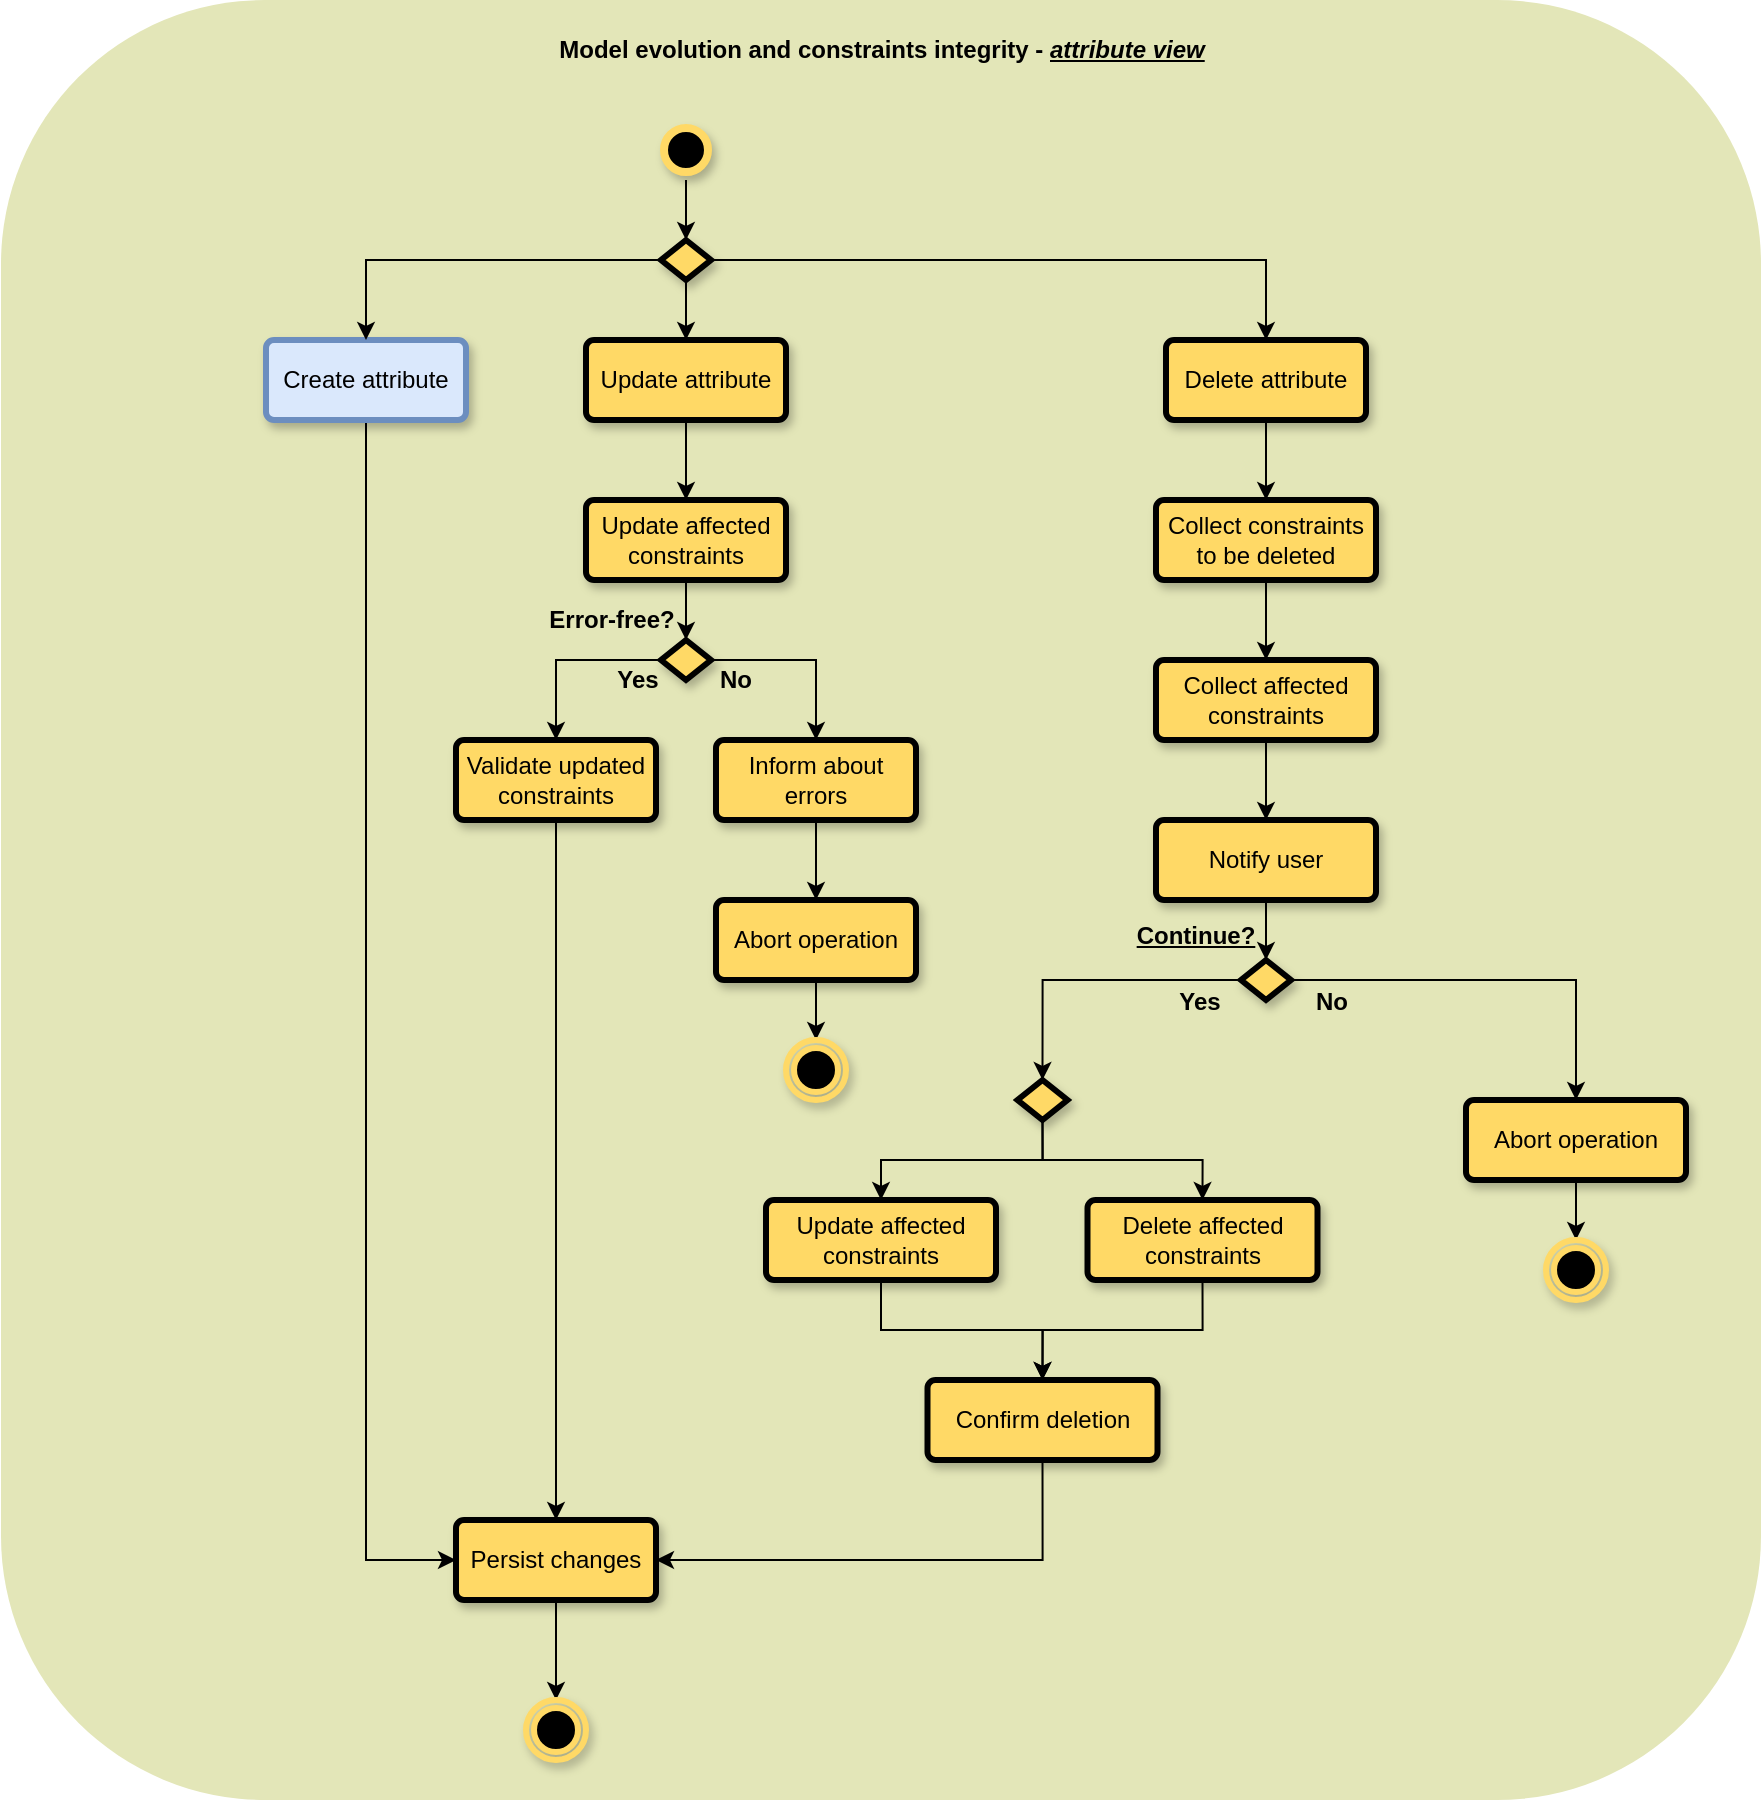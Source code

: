 <mxfile version="20.7.4" type="device"><diagram id="CcvB-RBbvjUk7hUdxzHP" name="Page-1"><mxGraphModel dx="1434" dy="1877" grid="1" gridSize="10" guides="1" tooltips="1" connect="1" arrows="1" fold="1" page="1" pageScale="1" pageWidth="850" pageHeight="1100" math="0" shadow="0"><root><mxCell id="0"/><mxCell id="1" parent="0"/><mxCell id="bsLerjSIiyDwTBdKJVfi-58" value="" style="rounded=1;whiteSpace=wrap;html=1;shadow=0;sketch=0;strokeColor=none;strokeWidth=4;fillColor=#E3E6B8;gradientColor=none;" parent="1" vertex="1"><mxGeometry x="67.5" width="880" height="900" as="geometry"/></mxCell><mxCell id="bsLerjSIiyDwTBdKJVfi-9" style="edgeStyle=orthogonalEdgeStyle;rounded=0;orthogonalLoop=1;jettySize=auto;html=1;exitX=0.5;exitY=1;exitDx=0;exitDy=0;entryX=0.5;entryY=0;entryDx=0;entryDy=0;" parent="1" source="bsLerjSIiyDwTBdKJVfi-1" target="bsLerjSIiyDwTBdKJVfi-6" edge="1"><mxGeometry relative="1" as="geometry"/></mxCell><mxCell id="bsLerjSIiyDwTBdKJVfi-1" value="" style="ellipse;html=1;shape=startState;fillColor=#000000;strokeColor=#FFD966;strokeWidth=4;shadow=1;" parent="1" vertex="1"><mxGeometry x="395" y="60" width="30" height="30" as="geometry"/></mxCell><mxCell id="bsLerjSIiyDwTBdKJVfi-13" style="edgeStyle=orthogonalEdgeStyle;rounded=0;orthogonalLoop=1;jettySize=auto;html=1;exitX=0.5;exitY=1;exitDx=0;exitDy=0;entryX=0.5;entryY=0;entryDx=0;entryDy=0;" parent="1" source="bsLerjSIiyDwTBdKJVfi-2" target="bsLerjSIiyDwTBdKJVfi-5" edge="1"><mxGeometry relative="1" as="geometry"/></mxCell><mxCell id="bsLerjSIiyDwTBdKJVfi-2" value="Update attribute" style="rounded=1;arcSize=10;whiteSpace=wrap;html=1;align=center;strokeColor=#000000;strokeWidth=3;fillColor=#FFD966;perimeterSpacing=0;shadow=1;" parent="1" vertex="1"><mxGeometry x="360" y="170" width="100" height="40" as="geometry"/></mxCell><mxCell id="bsLerjSIiyDwTBdKJVfi-32" style="edgeStyle=orthogonalEdgeStyle;rounded=0;orthogonalLoop=1;jettySize=auto;html=1;exitX=0.5;exitY=1;exitDx=0;exitDy=0;entryX=0;entryY=0.5;entryDx=0;entryDy=0;" parent="1" source="bsLerjSIiyDwTBdKJVfi-3" target="bsLerjSIiyDwTBdKJVfi-23" edge="1"><mxGeometry relative="1" as="geometry"/></mxCell><mxCell id="bsLerjSIiyDwTBdKJVfi-3" value="Create attribute" style="rounded=1;arcSize=10;whiteSpace=wrap;html=1;align=center;strokeColor=#6c8ebf;strokeWidth=3;fillColor=#dae8fc;perimeterSpacing=0;shadow=1;" parent="1" vertex="1"><mxGeometry x="200" y="170" width="100" height="40" as="geometry"/></mxCell><mxCell id="bsLerjSIiyDwTBdKJVfi-34" style="edgeStyle=orthogonalEdgeStyle;rounded=0;orthogonalLoop=1;jettySize=auto;html=1;exitX=0.5;exitY=1;exitDx=0;exitDy=0;entryX=0.5;entryY=0;entryDx=0;entryDy=0;" parent="1" source="bsLerjSIiyDwTBdKJVfi-4" target="bsLerjSIiyDwTBdKJVfi-24" edge="1"><mxGeometry relative="1" as="geometry"/></mxCell><mxCell id="bsLerjSIiyDwTBdKJVfi-4" value="Delete attribute" style="rounded=1;arcSize=10;whiteSpace=wrap;html=1;align=center;strokeColor=#000000;strokeWidth=3;fillColor=#FFD966;perimeterSpacing=0;shadow=1;" parent="1" vertex="1"><mxGeometry x="650" y="170" width="100" height="40" as="geometry"/></mxCell><mxCell id="bsLerjSIiyDwTBdKJVfi-15" style="edgeStyle=orthogonalEdgeStyle;rounded=0;orthogonalLoop=1;jettySize=auto;html=1;exitX=0.5;exitY=1;exitDx=0;exitDy=0;entryX=0.5;entryY=0;entryDx=0;entryDy=0;" parent="1" source="bsLerjSIiyDwTBdKJVfi-5" target="bsLerjSIiyDwTBdKJVfi-14" edge="1"><mxGeometry relative="1" as="geometry"/></mxCell><mxCell id="bsLerjSIiyDwTBdKJVfi-5" value="Update affected constraints&lt;span style=&quot;color: rgba(0, 0, 0, 0); font-family: monospace; font-size: 0px; text-align: start;&quot;&gt;%3CmxGraphModel%3E%3Croot%3E%3CmxCell%20id%3D%220%22%2F%3E%3CmxCell%20id%3D%221%22%20parent%3D%220%22%2F%3E%3CmxCell%20id%3D%222%22%20value%3D%22%22%20style%3D%22rhombus%3BwhiteSpace%3Dwrap%3Bhtml%3D1%3BfillColor%3D%23FFD966%3BstrokeColor%3D%23000000%3BstrokeWidth%3D3%3Bshadow%3D1%3B%22%20vertex%3D%221%22%20parent%3D%221%22%3E%3CmxGeometry%20x%3D%22413%22%20y%3D%22180%22%20width%3D%2225%22%20height%3D%2220%22%20as%3D%22geometry%22%2F%3E%3C%2FmxCell%3E%3C%2Froot%3E%3C%2FmxGraphModel%3E&lt;/span&gt;" style="rounded=1;arcSize=10;whiteSpace=wrap;html=1;align=center;strokeColor=#000000;strokeWidth=3;fillColor=#FFD966;perimeterSpacing=0;shadow=1;" parent="1" vertex="1"><mxGeometry x="360" y="250" width="100" height="40" as="geometry"/></mxCell><mxCell id="bsLerjSIiyDwTBdKJVfi-10" style="edgeStyle=orthogonalEdgeStyle;rounded=0;orthogonalLoop=1;jettySize=auto;html=1;exitX=0;exitY=0.5;exitDx=0;exitDy=0;entryX=0.5;entryY=0;entryDx=0;entryDy=0;" parent="1" source="bsLerjSIiyDwTBdKJVfi-6" target="bsLerjSIiyDwTBdKJVfi-3" edge="1"><mxGeometry relative="1" as="geometry"/></mxCell><mxCell id="bsLerjSIiyDwTBdKJVfi-11" style="edgeStyle=orthogonalEdgeStyle;rounded=0;orthogonalLoop=1;jettySize=auto;html=1;exitX=0.5;exitY=1;exitDx=0;exitDy=0;entryX=0.5;entryY=0;entryDx=0;entryDy=0;" parent="1" source="bsLerjSIiyDwTBdKJVfi-6" target="bsLerjSIiyDwTBdKJVfi-2" edge="1"><mxGeometry relative="1" as="geometry"/></mxCell><mxCell id="bsLerjSIiyDwTBdKJVfi-12" style="edgeStyle=orthogonalEdgeStyle;rounded=0;orthogonalLoop=1;jettySize=auto;html=1;exitX=1;exitY=0.5;exitDx=0;exitDy=0;entryX=0.5;entryY=0;entryDx=0;entryDy=0;" parent="1" source="bsLerjSIiyDwTBdKJVfi-6" target="bsLerjSIiyDwTBdKJVfi-4" edge="1"><mxGeometry relative="1" as="geometry"/></mxCell><mxCell id="bsLerjSIiyDwTBdKJVfi-6" value="" style="rhombus;whiteSpace=wrap;html=1;fillColor=#FFD966;strokeColor=#000000;strokeWidth=3;shadow=1;" parent="1" vertex="1"><mxGeometry x="397.5" y="120" width="25" height="20" as="geometry"/></mxCell><mxCell id="bsLerjSIiyDwTBdKJVfi-33" style="edgeStyle=orthogonalEdgeStyle;rounded=0;orthogonalLoop=1;jettySize=auto;html=1;exitX=0.5;exitY=1;exitDx=0;exitDy=0;entryX=0.5;entryY=0;entryDx=0;entryDy=0;" parent="1" source="bsLerjSIiyDwTBdKJVfi-7" target="bsLerjSIiyDwTBdKJVfi-23" edge="1"><mxGeometry relative="1" as="geometry"><Array as="points"><mxPoint x="345" y="750"/></Array></mxGeometry></mxCell><mxCell id="bsLerjSIiyDwTBdKJVfi-7" value="Validate updated constraints&lt;span style=&quot;color: rgba(0, 0, 0, 0); font-family: monospace; font-size: 0px; text-align: start;&quot;&gt;%3CmxGraphModel%3E%3Croot%3E%3CmxCell%20id%3D%220%22%2F%3E%3CmxCell%20id%3D%221%22%20parent%3D%220%22%2F%3E%3CmxCell%20id%3D%222%22%20value%3D%22%22%20style%3D%22rhombus%3BwhiteSpace%3Dwrap%3Bhtml%3D1%3BfillColor%3D%23FFD966%3BstrokeColor%3D%23000000%3BstrokeWidth%3D3%3Bshadow%3D1%3B%22%20vertex%3D%221%22%20parent%3D%221%22%3E%3CmxGeometry%20x%3D%22413%22%20y%3D%22180%22%20width%3D%2225%22%20height%3D%2220%22%20as%3D%22geometry%22%2F%3E%3C%2FmxCell%3E%3C%2Froot%3E%3C%2FmxGraphModel%3E&lt;/span&gt;" style="rounded=1;arcSize=10;whiteSpace=wrap;html=1;align=center;strokeColor=#000000;strokeWidth=3;fillColor=#FFD966;perimeterSpacing=0;shadow=1;" parent="1" vertex="1"><mxGeometry x="295" y="370" width="100" height="40" as="geometry"/></mxCell><mxCell id="bsLerjSIiyDwTBdKJVfi-19" style="edgeStyle=orthogonalEdgeStyle;rounded=0;orthogonalLoop=1;jettySize=auto;html=1;exitX=0.5;exitY=1;exitDx=0;exitDy=0;entryX=0.5;entryY=0;entryDx=0;entryDy=0;" parent="1" source="bsLerjSIiyDwTBdKJVfi-8" target="bsLerjSIiyDwTBdKJVfi-18" edge="1"><mxGeometry relative="1" as="geometry"/></mxCell><mxCell id="bsLerjSIiyDwTBdKJVfi-8" value="Inform about errors" style="rounded=1;arcSize=10;whiteSpace=wrap;html=1;align=center;strokeColor=#000000;strokeWidth=3;fillColor=#FFD966;perimeterSpacing=0;shadow=1;" parent="1" vertex="1"><mxGeometry x="425" y="370" width="100" height="40" as="geometry"/></mxCell><mxCell id="bsLerjSIiyDwTBdKJVfi-16" style="edgeStyle=orthogonalEdgeStyle;rounded=0;orthogonalLoop=1;jettySize=auto;html=1;exitX=0;exitY=0.5;exitDx=0;exitDy=0;entryX=0.5;entryY=0;entryDx=0;entryDy=0;" parent="1" source="bsLerjSIiyDwTBdKJVfi-14" target="bsLerjSIiyDwTBdKJVfi-7" edge="1"><mxGeometry relative="1" as="geometry"/></mxCell><mxCell id="bsLerjSIiyDwTBdKJVfi-17" style="edgeStyle=orthogonalEdgeStyle;rounded=0;orthogonalLoop=1;jettySize=auto;html=1;exitX=1;exitY=0.5;exitDx=0;exitDy=0;entryX=0.5;entryY=0;entryDx=0;entryDy=0;" parent="1" source="bsLerjSIiyDwTBdKJVfi-14" target="bsLerjSIiyDwTBdKJVfi-8" edge="1"><mxGeometry relative="1" as="geometry"/></mxCell><mxCell id="bsLerjSIiyDwTBdKJVfi-14" value="" style="rhombus;whiteSpace=wrap;html=1;fillColor=#FFD966;strokeColor=#000000;strokeWidth=3;shadow=1;" parent="1" vertex="1"><mxGeometry x="397.5" y="320" width="25" height="20" as="geometry"/></mxCell><mxCell id="bsLerjSIiyDwTBdKJVfi-52" style="edgeStyle=orthogonalEdgeStyle;rounded=0;jumpStyle=line;orthogonalLoop=1;jettySize=auto;html=1;exitX=0.5;exitY=1;exitDx=0;exitDy=0;entryX=0.5;entryY=0;entryDx=0;entryDy=0;" parent="1" source="bsLerjSIiyDwTBdKJVfi-18" target="bsLerjSIiyDwTBdKJVfi-51" edge="1"><mxGeometry relative="1" as="geometry"/></mxCell><mxCell id="bsLerjSIiyDwTBdKJVfi-18" value="Abort operation" style="rounded=1;arcSize=10;whiteSpace=wrap;html=1;align=center;strokeColor=#000000;strokeWidth=3;fillColor=#FFD966;perimeterSpacing=0;shadow=1;" parent="1" vertex="1"><mxGeometry x="425" y="450" width="100" height="40" as="geometry"/></mxCell><mxCell id="bsLerjSIiyDwTBdKJVfi-20" value="&lt;b&gt;Error-free?&lt;/b&gt;" style="text;html=1;strokeColor=none;fillColor=none;align=center;verticalAlign=middle;whiteSpace=wrap;rounded=0;" parent="1" vertex="1"><mxGeometry x="340" y="295" width="66" height="30" as="geometry"/></mxCell><mxCell id="bsLerjSIiyDwTBdKJVfi-21" value="&lt;b&gt;Yes&lt;/b&gt;" style="text;html=1;strokeColor=none;fillColor=none;align=center;verticalAlign=middle;whiteSpace=wrap;rounded=0;" parent="1" vertex="1"><mxGeometry x="366" y="325" width="40" height="30" as="geometry"/></mxCell><mxCell id="bsLerjSIiyDwTBdKJVfi-22" value="&lt;b&gt;No&lt;/b&gt;" style="text;html=1;strokeColor=none;fillColor=none;align=center;verticalAlign=middle;whiteSpace=wrap;rounded=0;" parent="1" vertex="1"><mxGeometry x="415" y="325" width="40" height="30" as="geometry"/></mxCell><mxCell id="bsLerjSIiyDwTBdKJVfi-49" style="edgeStyle=orthogonalEdgeStyle;rounded=0;orthogonalLoop=1;jettySize=auto;html=1;exitX=0.5;exitY=1;exitDx=0;exitDy=0;entryX=0.5;entryY=0;entryDx=0;entryDy=0;" parent="1" source="bsLerjSIiyDwTBdKJVfi-23" target="bsLerjSIiyDwTBdKJVfi-48" edge="1"><mxGeometry relative="1" as="geometry"/></mxCell><mxCell id="bsLerjSIiyDwTBdKJVfi-23" value="Persist changes" style="rounded=1;arcSize=10;whiteSpace=wrap;html=1;align=center;strokeColor=#000000;strokeWidth=3;fillColor=#FFD966;perimeterSpacing=0;shadow=1;" parent="1" vertex="1"><mxGeometry x="295" y="760" width="100" height="40" as="geometry"/></mxCell><mxCell id="bsLerjSIiyDwTBdKJVfi-35" style="edgeStyle=orthogonalEdgeStyle;rounded=0;orthogonalLoop=1;jettySize=auto;html=1;exitX=0.5;exitY=1;exitDx=0;exitDy=0;entryX=0.5;entryY=0;entryDx=0;entryDy=0;" parent="1" source="bsLerjSIiyDwTBdKJVfi-24" target="bsLerjSIiyDwTBdKJVfi-25" edge="1"><mxGeometry relative="1" as="geometry"/></mxCell><mxCell id="bsLerjSIiyDwTBdKJVfi-24" value="Collect constraints to be deleted" style="rounded=1;arcSize=10;whiteSpace=wrap;html=1;align=center;strokeColor=#000000;strokeWidth=3;fillColor=#FFD966;perimeterSpacing=0;shadow=1;" parent="1" vertex="1"><mxGeometry x="645" y="250" width="110" height="40" as="geometry"/></mxCell><mxCell id="bsLerjSIiyDwTBdKJVfi-36" style="edgeStyle=orthogonalEdgeStyle;rounded=0;orthogonalLoop=1;jettySize=auto;html=1;exitX=0.5;exitY=1;exitDx=0;exitDy=0;entryX=0.5;entryY=0;entryDx=0;entryDy=0;" parent="1" source="bsLerjSIiyDwTBdKJVfi-25" target="bsLerjSIiyDwTBdKJVfi-26" edge="1"><mxGeometry relative="1" as="geometry"/></mxCell><mxCell id="bsLerjSIiyDwTBdKJVfi-25" value="Collect affected constraints" style="rounded=1;arcSize=10;whiteSpace=wrap;html=1;align=center;strokeColor=#000000;strokeWidth=3;fillColor=#FFD966;perimeterSpacing=0;shadow=1;" parent="1" vertex="1"><mxGeometry x="645" y="330" width="110" height="40" as="geometry"/></mxCell><mxCell id="bsLerjSIiyDwTBdKJVfi-37" style="edgeStyle=orthogonalEdgeStyle;rounded=0;orthogonalLoop=1;jettySize=auto;html=1;exitX=0.5;exitY=1;exitDx=0;exitDy=0;entryX=0.5;entryY=0;entryDx=0;entryDy=0;" parent="1" source="bsLerjSIiyDwTBdKJVfi-26" target="bsLerjSIiyDwTBdKJVfi-27" edge="1"><mxGeometry relative="1" as="geometry"/></mxCell><mxCell id="bsLerjSIiyDwTBdKJVfi-26" value="Notify user" style="rounded=1;arcSize=10;whiteSpace=wrap;html=1;align=center;strokeColor=#000000;strokeWidth=3;fillColor=#FFD966;perimeterSpacing=0;shadow=1;" parent="1" vertex="1"><mxGeometry x="645" y="410" width="110" height="40" as="geometry"/></mxCell><mxCell id="bsLerjSIiyDwTBdKJVfi-41" style="edgeStyle=orthogonalEdgeStyle;rounded=0;orthogonalLoop=1;jettySize=auto;html=1;exitX=0;exitY=0.5;exitDx=0;exitDy=0;entryX=0.5;entryY=0;entryDx=0;entryDy=0;" parent="1" source="bsLerjSIiyDwTBdKJVfi-27" target="bsLerjSIiyDwTBdKJVfi-40" edge="1"><mxGeometry relative="1" as="geometry"/></mxCell><mxCell id="bsLerjSIiyDwTBdKJVfi-42" style="edgeStyle=orthogonalEdgeStyle;rounded=0;orthogonalLoop=1;jettySize=auto;html=1;exitX=1;exitY=0.5;exitDx=0;exitDy=0;entryX=0.5;entryY=0;entryDx=0;entryDy=0;" parent="1" source="bsLerjSIiyDwTBdKJVfi-27" target="bsLerjSIiyDwTBdKJVfi-28" edge="1"><mxGeometry relative="1" as="geometry"/></mxCell><mxCell id="bsLerjSIiyDwTBdKJVfi-27" value="" style="rhombus;whiteSpace=wrap;html=1;fillColor=#FFD966;strokeColor=#000000;strokeWidth=3;shadow=1;" parent="1" vertex="1"><mxGeometry x="687.5" y="480" width="25" height="20" as="geometry"/></mxCell><mxCell id="bsLerjSIiyDwTBdKJVfi-54" style="edgeStyle=orthogonalEdgeStyle;rounded=0;jumpStyle=line;orthogonalLoop=1;jettySize=auto;html=1;exitX=0.5;exitY=1;exitDx=0;exitDy=0;entryX=0.5;entryY=0;entryDx=0;entryDy=0;" parent="1" source="bsLerjSIiyDwTBdKJVfi-28" target="bsLerjSIiyDwTBdKJVfi-53" edge="1"><mxGeometry relative="1" as="geometry"/></mxCell><mxCell id="bsLerjSIiyDwTBdKJVfi-28" value="Abort operation" style="rounded=1;arcSize=10;whiteSpace=wrap;html=1;align=center;strokeColor=#000000;strokeWidth=3;fillColor=#FFD966;perimeterSpacing=0;shadow=1;" parent="1" vertex="1"><mxGeometry x="800" y="550" width="110" height="40" as="geometry"/></mxCell><mxCell id="bsLerjSIiyDwTBdKJVfi-45" style="edgeStyle=orthogonalEdgeStyle;rounded=0;orthogonalLoop=1;jettySize=auto;html=1;exitX=0.5;exitY=1;exitDx=0;exitDy=0;entryX=0.5;entryY=0;entryDx=0;entryDy=0;" parent="1" source="bsLerjSIiyDwTBdKJVfi-29" target="bsLerjSIiyDwTBdKJVfi-31" edge="1"><mxGeometry relative="1" as="geometry"/></mxCell><mxCell id="bsLerjSIiyDwTBdKJVfi-29" value="Update affected constraints" style="rounded=1;arcSize=10;whiteSpace=wrap;html=1;align=center;strokeColor=#000000;strokeWidth=3;fillColor=#FFD966;perimeterSpacing=0;shadow=1;" parent="1" vertex="1"><mxGeometry x="450" y="600" width="115" height="40" as="geometry"/></mxCell><mxCell id="bsLerjSIiyDwTBdKJVfi-46" style="edgeStyle=orthogonalEdgeStyle;rounded=0;orthogonalLoop=1;jettySize=auto;html=1;exitX=0.5;exitY=1;exitDx=0;exitDy=0;entryX=0.5;entryY=0;entryDx=0;entryDy=0;" parent="1" source="bsLerjSIiyDwTBdKJVfi-30" target="bsLerjSIiyDwTBdKJVfi-31" edge="1"><mxGeometry relative="1" as="geometry"/></mxCell><mxCell id="bsLerjSIiyDwTBdKJVfi-30" value="Delete affected constraints" style="rounded=1;arcSize=10;whiteSpace=wrap;html=1;align=center;strokeColor=#000000;strokeWidth=3;fillColor=#FFD966;perimeterSpacing=0;shadow=1;" parent="1" vertex="1"><mxGeometry x="610.75" y="600" width="115" height="40" as="geometry"/></mxCell><mxCell id="bsLerjSIiyDwTBdKJVfi-47" style="edgeStyle=orthogonalEdgeStyle;rounded=0;orthogonalLoop=1;jettySize=auto;html=1;exitX=0.5;exitY=1;exitDx=0;exitDy=0;entryX=1;entryY=0.5;entryDx=0;entryDy=0;jumpStyle=line;" parent="1" source="bsLerjSIiyDwTBdKJVfi-31" target="bsLerjSIiyDwTBdKJVfi-23" edge="1"><mxGeometry relative="1" as="geometry"/></mxCell><mxCell id="bsLerjSIiyDwTBdKJVfi-31" value="Confirm deletion" style="rounded=1;arcSize=10;whiteSpace=wrap;html=1;align=center;strokeColor=#000000;strokeWidth=3;fillColor=#FFD966;perimeterSpacing=0;shadow=1;" parent="1" vertex="1"><mxGeometry x="530.75" y="690" width="115" height="40" as="geometry"/></mxCell><mxCell id="bsLerjSIiyDwTBdKJVfi-43" style="edgeStyle=orthogonalEdgeStyle;rounded=0;orthogonalLoop=1;jettySize=auto;html=1;exitX=0.5;exitY=1;exitDx=0;exitDy=0;entryX=0.5;entryY=0;entryDx=0;entryDy=0;" parent="1" source="bsLerjSIiyDwTBdKJVfi-40" target="bsLerjSIiyDwTBdKJVfi-29" edge="1"><mxGeometry relative="1" as="geometry"/></mxCell><mxCell id="bsLerjSIiyDwTBdKJVfi-44" style="edgeStyle=orthogonalEdgeStyle;rounded=0;orthogonalLoop=1;jettySize=auto;html=1;exitX=0.5;exitY=1;exitDx=0;exitDy=0;entryX=0.5;entryY=0;entryDx=0;entryDy=0;" parent="1" source="bsLerjSIiyDwTBdKJVfi-40" target="bsLerjSIiyDwTBdKJVfi-30" edge="1"><mxGeometry relative="1" as="geometry"/></mxCell><mxCell id="bsLerjSIiyDwTBdKJVfi-40" value="" style="rhombus;whiteSpace=wrap;html=1;fillColor=#FFD966;strokeColor=#000000;strokeWidth=3;shadow=1;" parent="1" vertex="1"><mxGeometry x="575.75" y="540" width="25" height="20" as="geometry"/></mxCell><mxCell id="bsLerjSIiyDwTBdKJVfi-48" value="" style="ellipse;html=1;shape=endState;fillColor=#000000;strokeColor=#FFD966;strokeWidth=3;shadow=1;" parent="1" vertex="1"><mxGeometry x="330" y="850" width="30" height="30" as="geometry"/></mxCell><mxCell id="bsLerjSIiyDwTBdKJVfi-51" value="" style="ellipse;html=1;shape=endState;fillColor=#000000;strokeColor=#FFD966;strokeWidth=3;shadow=1;" parent="1" vertex="1"><mxGeometry x="460" y="520" width="30" height="30" as="geometry"/></mxCell><mxCell id="bsLerjSIiyDwTBdKJVfi-53" value="" style="ellipse;html=1;shape=endState;fillColor=#000000;strokeColor=#FFD966;strokeWidth=3;shadow=1;" parent="1" vertex="1"><mxGeometry x="840" y="620" width="30" height="30" as="geometry"/></mxCell><mxCell id="bsLerjSIiyDwTBdKJVfi-55" value="&lt;b&gt;&lt;u&gt;Continue?&lt;/u&gt;&lt;/b&gt;" style="text;html=1;strokeColor=none;fillColor=none;align=center;verticalAlign=middle;whiteSpace=wrap;rounded=0;" parent="1" vertex="1"><mxGeometry x="610" y="453" width="110" height="30" as="geometry"/></mxCell><mxCell id="bsLerjSIiyDwTBdKJVfi-56" value="&lt;b&gt;Yes&lt;/b&gt;" style="text;html=1;strokeColor=none;fillColor=none;align=center;verticalAlign=middle;whiteSpace=wrap;rounded=0;" parent="1" vertex="1"><mxGeometry x="647" y="486" width="40" height="30" as="geometry"/></mxCell><mxCell id="bsLerjSIiyDwTBdKJVfi-57" value="&lt;b&gt;No&lt;/b&gt;" style="text;html=1;strokeColor=none;fillColor=none;align=center;verticalAlign=middle;whiteSpace=wrap;rounded=0;" parent="1" vertex="1"><mxGeometry x="713" y="486" width="40" height="30" as="geometry"/></mxCell><mxCell id="bsLerjSIiyDwTBdKJVfi-59" value="&lt;b&gt;Model evolution and constraints integrity - &lt;i&gt;&lt;u&gt;attribute view&lt;/u&gt;&lt;/i&gt;&lt;/b&gt;" style="text;html=1;strokeColor=none;fillColor=none;align=center;verticalAlign=middle;whiteSpace=wrap;rounded=0;" parent="1" vertex="1"><mxGeometry x="307.5" y="10" width="400" height="30" as="geometry"/></mxCell></root></mxGraphModel></diagram></mxfile>